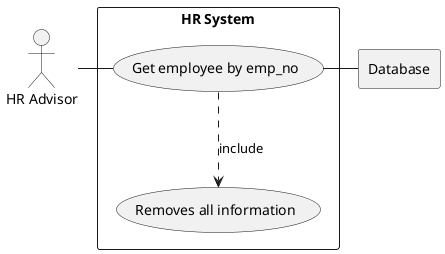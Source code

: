 @startuml

actor HR as "HR Advisor"

rectangle Database

rectangle "HR System" {
    usecase UC4 as "Get employee by emp_no"

    usecase UCa as "Removes all information"

    HR - UC4
    UC4 ..> UCa : include
    UC4 - Database
}

@enduml
